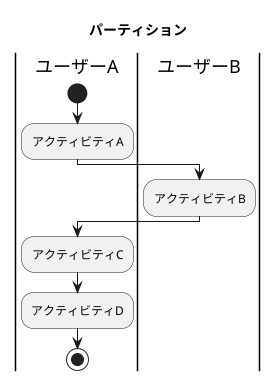 @startuml
title パーティション
|ユーザーA|
start
:アクティビティA;
|ユーザーA|

|ユーザーB|
:アクティビティB;
|ユーザーA|
:アクティビティC;
' |ユーザーA|
:アクティビティD;
stop
@enduml